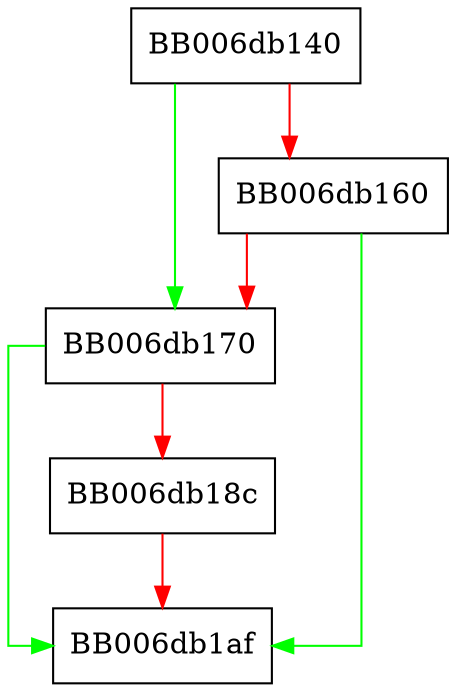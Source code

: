 digraph kmac_get_ctx_params {
  node [shape="box"];
  graph [splines=ortho];
  BB006db140 -> BB006db170 [color="green"];
  BB006db140 -> BB006db160 [color="red"];
  BB006db160 -> BB006db1af [color="green"];
  BB006db160 -> BB006db170 [color="red"];
  BB006db170 -> BB006db1af [color="green"];
  BB006db170 -> BB006db18c [color="red"];
  BB006db18c -> BB006db1af [color="red"];
}